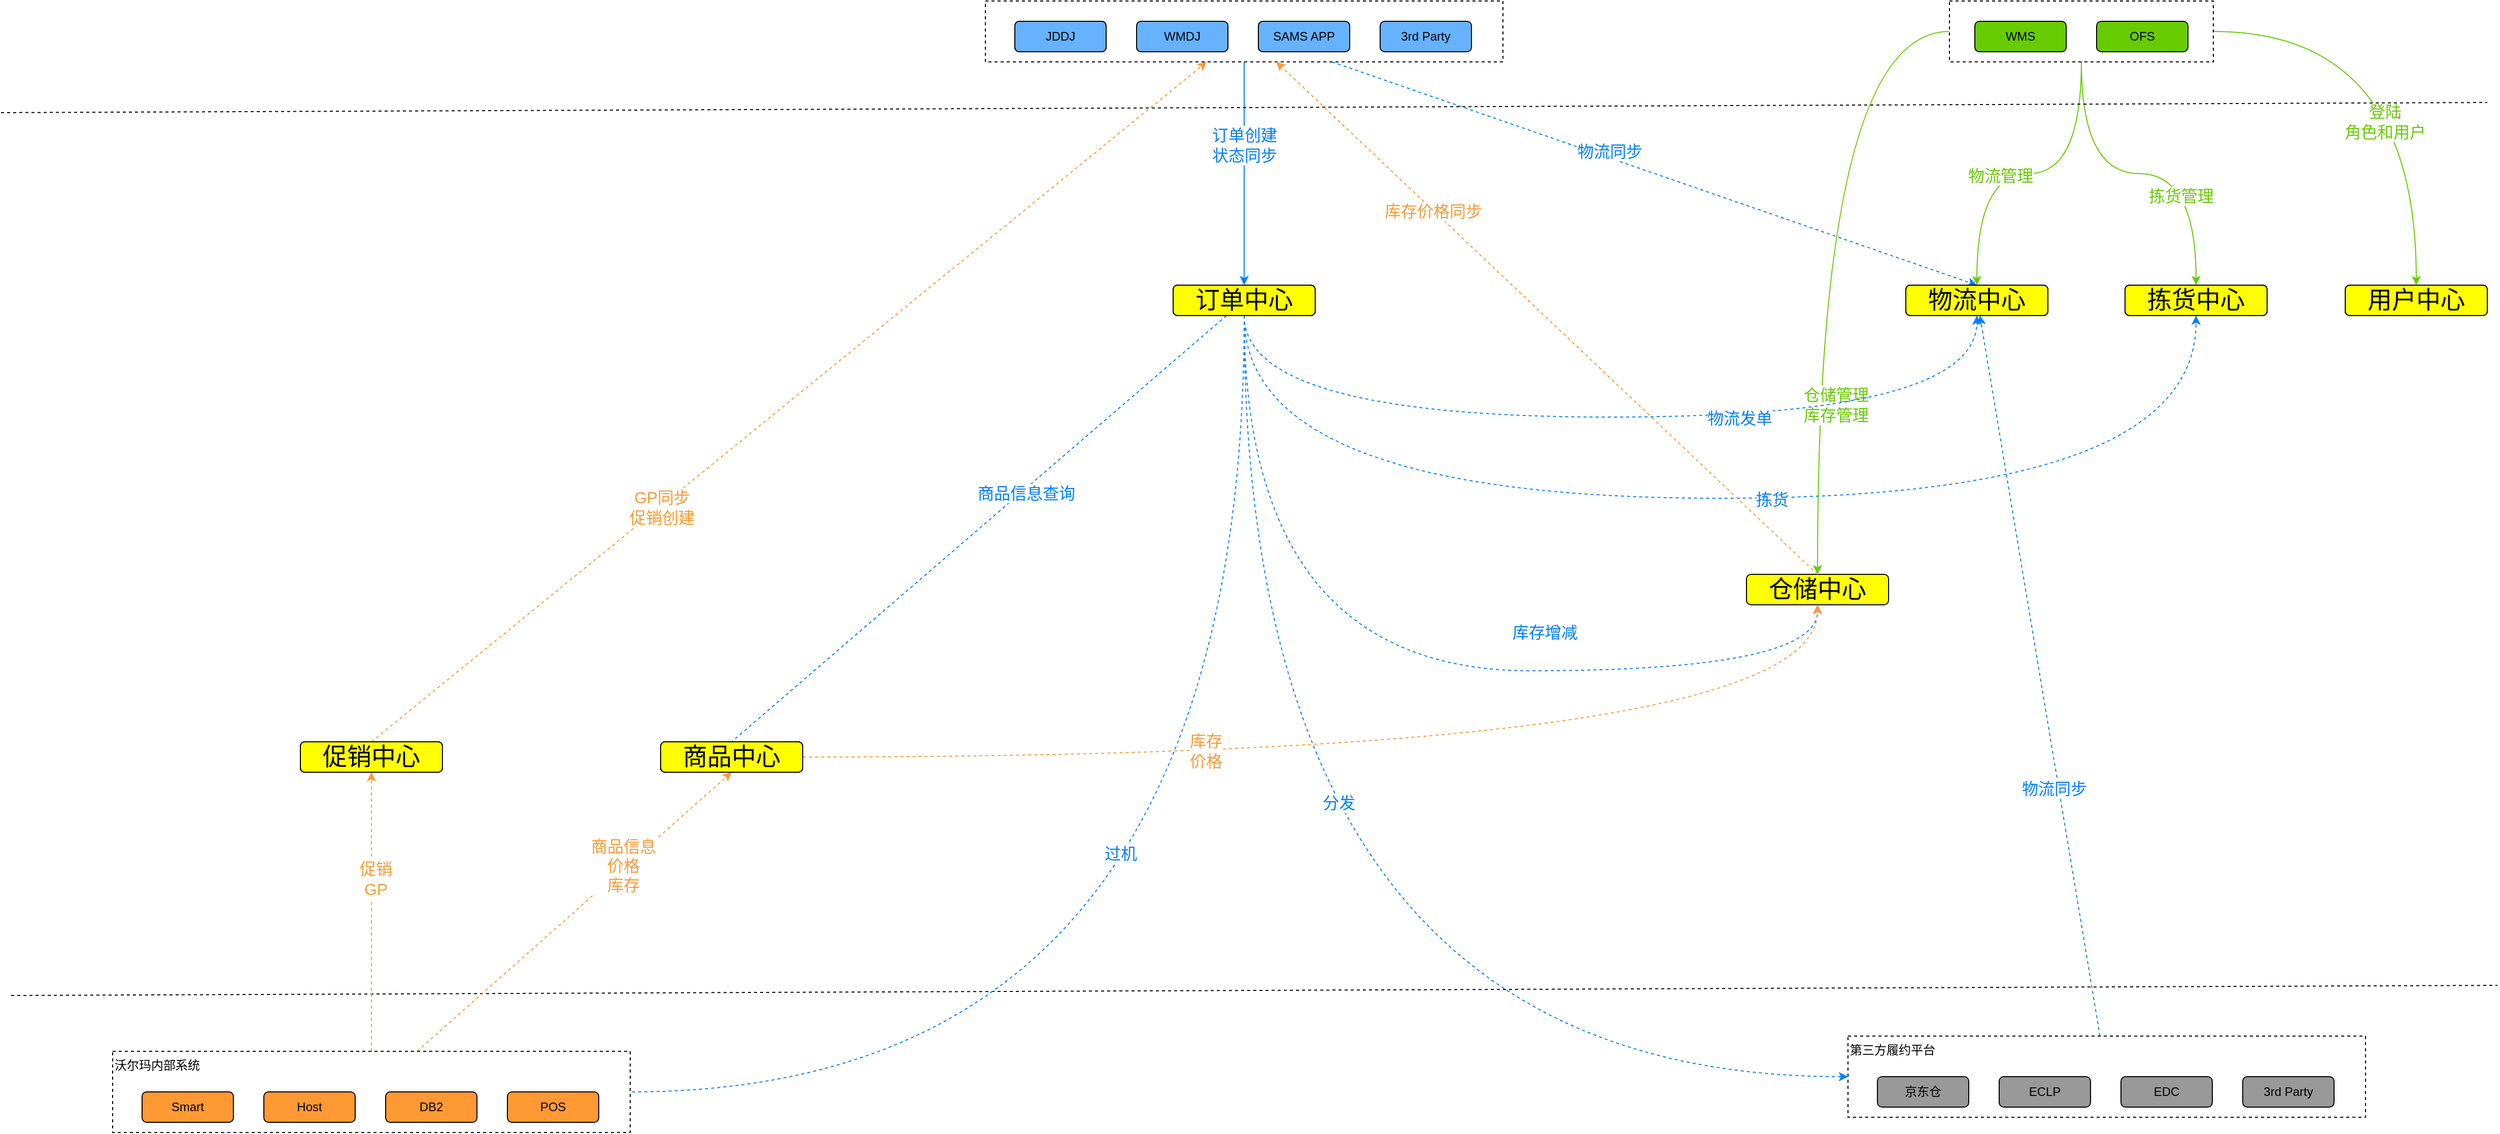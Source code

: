 <mxfile version="13.6.10" type="github" pages="2">
  <diagram id="prtHgNgQTEPvFCAcTncT" name="总体流程">
    <mxGraphModel dx="2858" dy="1019" grid="1" gridSize="10" guides="1" tooltips="1" connect="1" arrows="1" fold="1" page="1" pageScale="1" pageWidth="827" pageHeight="1169" math="0" shadow="0">
      <root>
        <mxCell id="0" />
        <mxCell id="1" parent="0" />
        <mxCell id="4veuvyN811ly8I1fCvGA-29" style="edgeStyle=orthogonalEdgeStyle;curved=1;rounded=0;orthogonalLoop=1;jettySize=auto;html=1;entryX=0.5;entryY=0;entryDx=0;entryDy=0;fontSize=16;fontColor=#007FFF;strokeColor=#007FFF;" parent="1" source="4veuvyN811ly8I1fCvGA-5" target="4veuvyN811ly8I1fCvGA-26" edge="1">
          <mxGeometry relative="1" as="geometry" />
        </mxCell>
        <mxCell id="4veuvyN811ly8I1fCvGA-30" value="订单创建&lt;br&gt;状态同步" style="edgeLabel;html=1;align=center;verticalAlign=middle;resizable=0;points=[];fontSize=16;fontColor=#007FFF;" parent="4veuvyN811ly8I1fCvGA-29" vertex="1" connectable="0">
          <mxGeometry x="-0.253" relative="1" as="geometry">
            <mxPoint as="offset" />
          </mxGeometry>
        </mxCell>
        <mxCell id="4veuvyN811ly8I1fCvGA-49" style="edgeStyle=none;rounded=0;orthogonalLoop=1;jettySize=auto;html=1;entryX=0.5;entryY=0;entryDx=0;entryDy=0;dashed=1;strokeColor=#007FFF;fontSize=16;fontColor=#007FFF;" parent="1" source="4veuvyN811ly8I1fCvGA-5" target="4veuvyN811ly8I1fCvGA-18" edge="1">
          <mxGeometry relative="1" as="geometry" />
        </mxCell>
        <mxCell id="4veuvyN811ly8I1fCvGA-50" value="物流同步" style="edgeLabel;html=1;align=center;verticalAlign=middle;resizable=0;points=[];fontSize=16;fontColor=#007FFF;" parent="4veuvyN811ly8I1fCvGA-49" vertex="1" connectable="0">
          <mxGeometry x="-0.146" y="6" relative="1" as="geometry">
            <mxPoint as="offset" />
          </mxGeometry>
        </mxCell>
        <mxCell id="4veuvyN811ly8I1fCvGA-5" value="" style="rounded=0;whiteSpace=wrap;html=1;dashed=1;" parent="1" vertex="1">
          <mxGeometry x="160" y="20" width="510" height="60" as="geometry" />
        </mxCell>
        <mxCell id="4veuvyN811ly8I1fCvGA-1" value="JDDJ" style="rounded=1;whiteSpace=wrap;html=1;" parent="1" vertex="1">
          <mxGeometry x="189" y="40" width="90" height="30" as="geometry" />
        </mxCell>
        <mxCell id="4veuvyN811ly8I1fCvGA-2" value="WMDJ" style="rounded=1;whiteSpace=wrap;html=1;" parent="1" vertex="1">
          <mxGeometry x="309" y="40" width="90" height="30" as="geometry" />
        </mxCell>
        <mxCell id="4veuvyN811ly8I1fCvGA-3" value="SAMS APP" style="rounded=1;whiteSpace=wrap;html=1;" parent="1" vertex="1">
          <mxGeometry x="429" y="40" width="90" height="30" as="geometry" />
        </mxCell>
        <mxCell id="4veuvyN811ly8I1fCvGA-4" value="3rd Party" style="rounded=1;whiteSpace=wrap;html=1;fillColor=#66B2FF;" parent="1" vertex="1">
          <mxGeometry x="549" y="40" width="90" height="30" as="geometry" />
        </mxCell>
        <mxCell id="4veuvyN811ly8I1fCvGA-15" style="edgeStyle=orthogonalEdgeStyle;rounded=0;orthogonalLoop=1;jettySize=auto;html=1;entryX=0.5;entryY=0;entryDx=0;entryDy=0;fontSize=16;curved=1;strokeColor=#66CC00;" parent="1" source="4veuvyN811ly8I1fCvGA-6" target="4veuvyN811ly8I1fCvGA-13" edge="1">
          <mxGeometry relative="1" as="geometry" />
        </mxCell>
        <mxCell id="4veuvyN811ly8I1fCvGA-16" value="登陆&lt;br&gt;角色和用户" style="edgeLabel;html=1;align=center;verticalAlign=middle;resizable=0;points=[];fontSize=16;fontColor=#66CC00;" parent="4veuvyN811ly8I1fCvGA-15" vertex="1" connectable="0">
          <mxGeometry x="0.284" y="-31" relative="1" as="geometry">
            <mxPoint as="offset" />
          </mxGeometry>
        </mxCell>
        <mxCell id="4veuvyN811ly8I1fCvGA-20" style="edgeStyle=orthogonalEdgeStyle;curved=1;rounded=0;orthogonalLoop=1;jettySize=auto;html=1;entryX=0.5;entryY=0;entryDx=0;entryDy=0;strokeColor=#66CC00;fontSize=16;fontColor=#66CC00;" parent="1" source="4veuvyN811ly8I1fCvGA-6" target="4veuvyN811ly8I1fCvGA-17" edge="1">
          <mxGeometry relative="1" as="geometry" />
        </mxCell>
        <mxCell id="4veuvyN811ly8I1fCvGA-23" value="拣货管理" style="edgeLabel;html=1;align=center;verticalAlign=middle;resizable=0;points=[];fontSize=16;fontColor=#66CC00;" parent="4veuvyN811ly8I1fCvGA-20" vertex="1" connectable="0">
          <mxGeometry x="0.469" y="-15" relative="1" as="geometry">
            <mxPoint as="offset" />
          </mxGeometry>
        </mxCell>
        <mxCell id="4veuvyN811ly8I1fCvGA-21" style="edgeStyle=orthogonalEdgeStyle;curved=1;rounded=0;orthogonalLoop=1;jettySize=auto;html=1;entryX=0.5;entryY=0;entryDx=0;entryDy=0;strokeColor=#66CC00;fontSize=16;fontColor=#66CC00;" parent="1" source="4veuvyN811ly8I1fCvGA-6" target="4veuvyN811ly8I1fCvGA-18" edge="1">
          <mxGeometry relative="1" as="geometry" />
        </mxCell>
        <mxCell id="4veuvyN811ly8I1fCvGA-24" value="物流管理" style="edgeLabel;html=1;align=center;verticalAlign=middle;resizable=0;points=[];fontSize=16;fontColor=#66CC00;" parent="4veuvyN811ly8I1fCvGA-21" vertex="1" connectable="0">
          <mxGeometry x="0.181" y="2" relative="1" as="geometry">
            <mxPoint as="offset" />
          </mxGeometry>
        </mxCell>
        <mxCell id="4veuvyN811ly8I1fCvGA-22" style="edgeStyle=orthogonalEdgeStyle;curved=1;rounded=0;orthogonalLoop=1;jettySize=auto;html=1;strokeColor=#66CC00;fontSize=16;fontColor=#66CC00;" parent="1" source="4veuvyN811ly8I1fCvGA-6" target="4veuvyN811ly8I1fCvGA-19" edge="1">
          <mxGeometry relative="1" as="geometry">
            <mxPoint x="840" y="570" as="targetPoint" />
          </mxGeometry>
        </mxCell>
        <mxCell id="4veuvyN811ly8I1fCvGA-25" value="仓储管理&lt;br&gt;库存管理" style="edgeLabel;html=1;align=center;verticalAlign=middle;resizable=0;points=[];fontSize=16;fontColor=#66CC00;" parent="4veuvyN811ly8I1fCvGA-22" vertex="1" connectable="0">
          <mxGeometry x="0.496" y="18" relative="1" as="geometry">
            <mxPoint as="offset" />
          </mxGeometry>
        </mxCell>
        <mxCell id="4veuvyN811ly8I1fCvGA-6" value="" style="rounded=0;whiteSpace=wrap;html=1;dashed=1;" parent="1" vertex="1">
          <mxGeometry x="1110" y="20" width="260" height="60" as="geometry" />
        </mxCell>
        <mxCell id="4veuvyN811ly8I1fCvGA-8" value="WMS" style="rounded=1;whiteSpace=wrap;html=1;fillColor=#66CC00;" parent="1" vertex="1">
          <mxGeometry x="1135" y="40" width="90" height="30" as="geometry" />
        </mxCell>
        <mxCell id="4veuvyN811ly8I1fCvGA-9" value="OFS" style="rounded=1;whiteSpace=wrap;html=1;fillColor=#66CC00;" parent="1" vertex="1">
          <mxGeometry x="1255" y="40" width="90" height="30" as="geometry" />
        </mxCell>
        <mxCell id="4veuvyN811ly8I1fCvGA-11" value="" style="endArrow=none;dashed=1;html=1;" parent="1" edge="1">
          <mxGeometry width="50" height="50" relative="1" as="geometry">
            <mxPoint x="-810" y="130" as="sourcePoint" />
            <mxPoint x="1640" y="120" as="targetPoint" />
          </mxGeometry>
        </mxCell>
        <mxCell id="4veuvyN811ly8I1fCvGA-13" value="用户中心" style="rounded=1;whiteSpace=wrap;html=1;fontSize=24;" parent="1" vertex="1">
          <mxGeometry x="1500" y="300" width="140" height="30" as="geometry" />
        </mxCell>
        <mxCell id="4veuvyN811ly8I1fCvGA-17" value="拣货中心" style="rounded=1;whiteSpace=wrap;html=1;fontSize=16;" parent="1" vertex="1">
          <mxGeometry x="1283" y="300" width="140" height="30" as="geometry" />
        </mxCell>
        <mxCell id="4veuvyN811ly8I1fCvGA-18" value="物流中心" style="rounded=1;whiteSpace=wrap;html=1;fontSize=16;" parent="1" vertex="1">
          <mxGeometry x="1067" y="300" width="140" height="30" as="geometry" />
        </mxCell>
        <mxCell id="4veuvyN811ly8I1fCvGA-19" value="仓储中心" style="rounded=1;whiteSpace=wrap;html=1;fontSize=24;fillColor=#FFFF00;" parent="1" vertex="1">
          <mxGeometry x="910" y="585" width="140" height="30" as="geometry" />
        </mxCell>
        <mxCell id="4veuvyN811ly8I1fCvGA-32" style="edgeStyle=orthogonalEdgeStyle;curved=1;rounded=0;orthogonalLoop=1;jettySize=auto;html=1;entryX=0.5;entryY=1;entryDx=0;entryDy=0;fontSize=16;fontColor=#66CC00;strokeColor=#007FFF;dashed=1;" parent="1" source="4veuvyN811ly8I1fCvGA-26" target="4veuvyN811ly8I1fCvGA-18" edge="1">
          <mxGeometry relative="1" as="geometry">
            <Array as="points">
              <mxPoint x="415" y="430" />
              <mxPoint x="1137" y="430" />
            </Array>
          </mxGeometry>
        </mxCell>
        <mxCell id="4veuvyN811ly8I1fCvGA-35" value="物流发单" style="edgeLabel;html=1;align=center;verticalAlign=middle;resizable=0;points=[];fontSize=16;fontColor=#007FFF;" parent="4veuvyN811ly8I1fCvGA-32" vertex="1" connectable="0">
          <mxGeometry x="0.276" y="-1" relative="1" as="geometry">
            <mxPoint as="offset" />
          </mxGeometry>
        </mxCell>
        <mxCell id="4veuvyN811ly8I1fCvGA-33" style="edgeStyle=orthogonalEdgeStyle;curved=1;rounded=0;orthogonalLoop=1;jettySize=auto;html=1;entryX=0.5;entryY=1;entryDx=0;entryDy=0;fontSize=16;fontColor=#66CC00;strokeColor=#007FFF;dashed=1;" parent="1" source="4veuvyN811ly8I1fCvGA-26" target="4veuvyN811ly8I1fCvGA-17" edge="1">
          <mxGeometry relative="1" as="geometry">
            <Array as="points">
              <mxPoint x="415" y="510" />
              <mxPoint x="1353" y="510" />
            </Array>
          </mxGeometry>
        </mxCell>
        <mxCell id="4veuvyN811ly8I1fCvGA-36" value="拣货" style="edgeLabel;html=1;align=center;verticalAlign=middle;resizable=0;points=[];fontSize=16;fontColor=#007FFF;" parent="4veuvyN811ly8I1fCvGA-33" vertex="1" connectable="0">
          <mxGeometry x="0.078" y="-1" relative="1" as="geometry">
            <mxPoint as="offset" />
          </mxGeometry>
        </mxCell>
        <mxCell id="4veuvyN811ly8I1fCvGA-45" style="edgeStyle=orthogonalEdgeStyle;curved=1;rounded=0;orthogonalLoop=1;jettySize=auto;html=1;entryX=0;entryY=0.5;entryDx=0;entryDy=0;dashed=1;strokeColor=#007FFF;fontSize=16;fontColor=#007FFF;" parent="1" source="4veuvyN811ly8I1fCvGA-26" target="4veuvyN811ly8I1fCvGA-39" edge="1">
          <mxGeometry relative="1" as="geometry">
            <Array as="points">
              <mxPoint x="415" y="1080" />
            </Array>
          </mxGeometry>
        </mxCell>
        <mxCell id="4veuvyN811ly8I1fCvGA-46" value="分发" style="edgeLabel;html=1;align=center;verticalAlign=middle;resizable=0;points=[];fontSize=16;fontColor=#007FFF;" parent="4veuvyN811ly8I1fCvGA-45" vertex="1" connectable="0">
          <mxGeometry x="-0.286" y="93" relative="1" as="geometry">
            <mxPoint as="offset" />
          </mxGeometry>
        </mxCell>
        <mxCell id="4veuvyN811ly8I1fCvGA-52" style="edgeStyle=orthogonalEdgeStyle;curved=1;rounded=0;orthogonalLoop=1;jettySize=auto;html=1;dashed=1;strokeColor=#007FFF;fontSize=16;fontColor=#007FFF;" parent="1" source="4veuvyN811ly8I1fCvGA-26" target="4veuvyN811ly8I1fCvGA-19" edge="1">
          <mxGeometry relative="1" as="geometry">
            <Array as="points">
              <mxPoint x="415" y="680" />
              <mxPoint x="980" y="680" />
            </Array>
          </mxGeometry>
        </mxCell>
        <mxCell id="4veuvyN811ly8I1fCvGA-53" value="库存增减" style="edgeLabel;html=1;align=center;verticalAlign=middle;resizable=0;points=[];fontSize=16;fontColor=#007FFF;" parent="4veuvyN811ly8I1fCvGA-52" vertex="1" connectable="0">
          <mxGeometry x="0.318" y="38" relative="1" as="geometry">
            <mxPoint as="offset" />
          </mxGeometry>
        </mxCell>
        <UserObject label="订单中心" link="data:page/id,FeuAwil6vQEWtCmiV8kQ" id="4veuvyN811ly8I1fCvGA-26">
          <mxCell style="rounded=1;whiteSpace=wrap;html=1;fontSize=16;" parent="1" vertex="1">
            <mxGeometry x="345" y="300" width="140" height="30" as="geometry" />
          </mxCell>
        </UserObject>
        <mxCell id="4veuvyN811ly8I1fCvGA-38" value="" style="endArrow=none;dashed=1;html=1;" parent="1" edge="1">
          <mxGeometry width="50" height="50" relative="1" as="geometry">
            <mxPoint x="-800" y="1000" as="sourcePoint" />
            <mxPoint x="1650" y="990" as="targetPoint" />
          </mxGeometry>
        </mxCell>
        <mxCell id="4veuvyN811ly8I1fCvGA-47" style="rounded=0;orthogonalLoop=1;jettySize=auto;html=1;dashed=1;strokeColor=#007FFF;fontSize=16;fontColor=#007FFF;" parent="1" source="4veuvyN811ly8I1fCvGA-39" edge="1">
          <mxGeometry relative="1" as="geometry">
            <mxPoint x="1140" y="330" as="targetPoint" />
          </mxGeometry>
        </mxCell>
        <mxCell id="4veuvyN811ly8I1fCvGA-48" value="物流同步" style="edgeLabel;html=1;align=center;verticalAlign=middle;resizable=0;points=[];fontSize=16;fontColor=#007FFF;" parent="4veuvyN811ly8I1fCvGA-47" vertex="1" connectable="0">
          <mxGeometry x="-0.309" y="4" relative="1" as="geometry">
            <mxPoint x="-1" as="offset" />
          </mxGeometry>
        </mxCell>
        <mxCell id="4veuvyN811ly8I1fCvGA-39" value="第三方履约平台" style="rounded=0;whiteSpace=wrap;html=1;dashed=1;verticalAlign=top;align=left;" parent="1" vertex="1">
          <mxGeometry x="1010" y="1040" width="510" height="80" as="geometry" />
        </mxCell>
        <mxCell id="4veuvyN811ly8I1fCvGA-40" value="京东仓" style="rounded=1;whiteSpace=wrap;html=1;fillColor=#999999;" parent="1" vertex="1">
          <mxGeometry x="1039" y="1080" width="90" height="30" as="geometry" />
        </mxCell>
        <mxCell id="4veuvyN811ly8I1fCvGA-41" value="ECLP" style="rounded=1;whiteSpace=wrap;html=1;fillColor=#999999;" parent="1" vertex="1">
          <mxGeometry x="1159" y="1080" width="90" height="30" as="geometry" />
        </mxCell>
        <mxCell id="4veuvyN811ly8I1fCvGA-42" value="EDC" style="rounded=1;whiteSpace=wrap;html=1;fillColor=#999999;" parent="1" vertex="1">
          <mxGeometry x="1279" y="1080" width="90" height="30" as="geometry" />
        </mxCell>
        <mxCell id="4veuvyN811ly8I1fCvGA-43" value="3rd Party" style="rounded=1;whiteSpace=wrap;html=1;fillColor=#999999;" parent="1" vertex="1">
          <mxGeometry x="1399" y="1080" width="90" height="30" as="geometry" />
        </mxCell>
        <mxCell id="v_C8Kc2xc7OeOKdQOMcu-2" value="物流中心" style="rounded=1;whiteSpace=wrap;html=1;fontSize=16;" parent="1" vertex="1">
          <mxGeometry x="1067" y="300" width="140" height="30" as="geometry" />
        </mxCell>
        <mxCell id="v_C8Kc2xc7OeOKdQOMcu-28" style="rounded=0;orthogonalLoop=1;jettySize=auto;html=1;dashed=1;strokeColor=#FF9933;fontSize=16;fontColor=#FF9933;exitX=0.5;exitY=0;exitDx=0;exitDy=0;" parent="1" source="4veuvyN811ly8I1fCvGA-19" target="4veuvyN811ly8I1fCvGA-5" edge="1">
          <mxGeometry relative="1" as="geometry" />
        </mxCell>
        <mxCell id="v_C8Kc2xc7OeOKdQOMcu-29" value="库存价格同步" style="edgeLabel;html=1;align=center;verticalAlign=middle;resizable=0;points=[];fontSize=16;fontColor=#FF9933;" parent="v_C8Kc2xc7OeOKdQOMcu-28" vertex="1" connectable="0">
          <mxGeometry x="0.422" y="1" relative="1" as="geometry">
            <mxPoint as="offset" />
          </mxGeometry>
        </mxCell>
        <mxCell id="v_C8Kc2xc7OeOKdQOMcu-4" value="物流中心" style="rounded=1;whiteSpace=wrap;html=1;fontSize=24;" parent="1" vertex="1">
          <mxGeometry x="1067" y="300" width="140" height="30" as="geometry" />
        </mxCell>
        <mxCell id="v_C8Kc2xc7OeOKdQOMcu-30" style="edgeStyle=none;rounded=0;orthogonalLoop=1;jettySize=auto;html=1;entryX=0.5;entryY=0;entryDx=0;entryDy=0;dashed=1;fontSize=16;fontColor=#FF9933;strokeColor=#007FFF;endArrow=none;endFill=0;" parent="1" source="v_C8Kc2xc7OeOKdQOMcu-5" target="v_C8Kc2xc7OeOKdQOMcu-7" edge="1">
          <mxGeometry relative="1" as="geometry" />
        </mxCell>
        <mxCell id="v_C8Kc2xc7OeOKdQOMcu-31" value="商品信息查询" style="edgeLabel;html=1;align=center;verticalAlign=middle;resizable=0;points=[];fontSize=16;fontColor=#007FFF;" parent="v_C8Kc2xc7OeOKdQOMcu-30" vertex="1" connectable="0">
          <mxGeometry x="-0.178" y="4" relative="1" as="geometry">
            <mxPoint y="-1" as="offset" />
          </mxGeometry>
        </mxCell>
        <UserObject label="订单中心" link="data:page/id,FeuAwil6vQEWtCmiV8kQ" id="v_C8Kc2xc7OeOKdQOMcu-5">
          <mxCell style="rounded=1;whiteSpace=wrap;html=1;fontSize=24;" parent="1" vertex="1">
            <mxGeometry x="345" y="300" width="140" height="30" as="geometry" />
          </mxCell>
        </UserObject>
        <mxCell id="v_C8Kc2xc7OeOKdQOMcu-6" value="拣货中心" style="rounded=1;whiteSpace=wrap;html=1;fontSize=24;" parent="1" vertex="1">
          <mxGeometry x="1283" y="300" width="140" height="30" as="geometry" />
        </mxCell>
        <mxCell id="v_C8Kc2xc7OeOKdQOMcu-20" style="edgeStyle=none;rounded=0;orthogonalLoop=1;jettySize=auto;html=1;dashed=1;strokeColor=#FF9933;fontSize=16;fontColor=#FF9933;exitX=0.5;exitY=0;exitDx=0;exitDy=0;" parent="1" source="v_C8Kc2xc7OeOKdQOMcu-8" target="4veuvyN811ly8I1fCvGA-5" edge="1">
          <mxGeometry relative="1" as="geometry" />
        </mxCell>
        <mxCell id="v_C8Kc2xc7OeOKdQOMcu-21" value="GP同步&lt;br&gt;促销创建" style="edgeLabel;html=1;align=center;verticalAlign=middle;resizable=0;points=[];fontSize=16;fontColor=#FF9933;" parent="v_C8Kc2xc7OeOKdQOMcu-20" vertex="1" connectable="0">
          <mxGeometry x="-0.307" y="-1" relative="1" as="geometry">
            <mxPoint as="offset" />
          </mxGeometry>
        </mxCell>
        <mxCell id="v_C8Kc2xc7OeOKdQOMcu-26" style="edgeStyle=orthogonalEdgeStyle;rounded=0;orthogonalLoop=1;jettySize=auto;html=1;entryX=0.5;entryY=1;entryDx=0;entryDy=0;dashed=1;strokeColor=#FF9933;fontSize=16;fontColor=#FF9933;elbow=vertical;curved=1;" parent="1" source="v_C8Kc2xc7OeOKdQOMcu-7" target="4veuvyN811ly8I1fCvGA-19" edge="1">
          <mxGeometry relative="1" as="geometry" />
        </mxCell>
        <mxCell id="v_C8Kc2xc7OeOKdQOMcu-27" value="库存&lt;br&gt;价格" style="edgeLabel;html=1;align=center;verticalAlign=middle;resizable=0;points=[];fontSize=16;fontColor=#FF9933;" parent="v_C8Kc2xc7OeOKdQOMcu-26" vertex="1" connectable="0">
          <mxGeometry x="-0.31" y="6" relative="1" as="geometry">
            <mxPoint as="offset" />
          </mxGeometry>
        </mxCell>
        <UserObject label="商品中心" id="v_C8Kc2xc7OeOKdQOMcu-7">
          <mxCell style="rounded=1;whiteSpace=wrap;html=1;fontSize=24;" parent="1" vertex="1">
            <mxGeometry x="-160" y="750" width="140" height="30" as="geometry" />
          </mxCell>
        </UserObject>
        <UserObject label="促销中心" id="v_C8Kc2xc7OeOKdQOMcu-8">
          <mxCell style="rounded=1;whiteSpace=wrap;html=1;fontSize=24;" parent="1" vertex="1">
            <mxGeometry x="-515" y="750" width="140" height="30" as="geometry" />
          </mxCell>
        </UserObject>
        <mxCell id="v_C8Kc2xc7OeOKdQOMcu-15" style="rounded=0;orthogonalLoop=1;jettySize=auto;html=1;entryX=0.5;entryY=1;entryDx=0;entryDy=0;dashed=1;fontSize=24;fontColor=#FF9933;strokeColor=#FF9933;" parent="1" source="v_C8Kc2xc7OeOKdQOMcu-10" target="v_C8Kc2xc7OeOKdQOMcu-7" edge="1">
          <mxGeometry relative="1" as="geometry" />
        </mxCell>
        <mxCell id="v_C8Kc2xc7OeOKdQOMcu-16" value="商品信息&lt;br style=&quot;font-size: 16px;&quot;&gt;价格&lt;br style=&quot;font-size: 16px;&quot;&gt;库存" style="edgeLabel;html=1;align=center;verticalAlign=middle;resizable=0;points=[];fontSize=16;fontColor=#FF9933;" parent="v_C8Kc2xc7OeOKdQOMcu-15" vertex="1" connectable="0">
          <mxGeometry x="0.325" y="2" relative="1" as="geometry">
            <mxPoint x="-1" as="offset" />
          </mxGeometry>
        </mxCell>
        <mxCell id="v_C8Kc2xc7OeOKdQOMcu-17" style="edgeStyle=none;rounded=0;orthogonalLoop=1;jettySize=auto;html=1;entryX=0.5;entryY=1;entryDx=0;entryDy=0;dashed=1;strokeColor=#FF9933;fontSize=16;fontColor=#FF9933;" parent="1" source="v_C8Kc2xc7OeOKdQOMcu-10" target="v_C8Kc2xc7OeOKdQOMcu-8" edge="1">
          <mxGeometry relative="1" as="geometry" />
        </mxCell>
        <mxCell id="v_C8Kc2xc7OeOKdQOMcu-18" value="促销&lt;br&gt;GP" style="edgeLabel;html=1;align=center;verticalAlign=middle;resizable=0;points=[];fontSize=16;fontColor=#FF9933;" parent="v_C8Kc2xc7OeOKdQOMcu-17" vertex="1" connectable="0">
          <mxGeometry x="0.235" y="-4" relative="1" as="geometry">
            <mxPoint as="offset" />
          </mxGeometry>
        </mxCell>
        <mxCell id="v_C8Kc2xc7OeOKdQOMcu-10" value="沃尔玛内部系统" style="rounded=0;whiteSpace=wrap;html=1;dashed=1;verticalAlign=top;align=left;" parent="1" vertex="1">
          <mxGeometry x="-700" y="1055" width="510" height="80" as="geometry" />
        </mxCell>
        <mxCell id="v_C8Kc2xc7OeOKdQOMcu-11" value="Smart" style="rounded=1;whiteSpace=wrap;html=1;fillColor=#FF9933;" parent="1" vertex="1">
          <mxGeometry x="-671" y="1095" width="90" height="30" as="geometry" />
        </mxCell>
        <mxCell id="v_C8Kc2xc7OeOKdQOMcu-12" value="Host" style="rounded=1;whiteSpace=wrap;html=1;fillColor=#FF9933;" parent="1" vertex="1">
          <mxGeometry x="-551" y="1095" width="90" height="30" as="geometry" />
        </mxCell>
        <mxCell id="v_C8Kc2xc7OeOKdQOMcu-13" value="DB2" style="rounded=1;whiteSpace=wrap;html=1;fillColor=#FF9933;" parent="1" vertex="1">
          <mxGeometry x="-431" y="1095" width="90" height="30" as="geometry" />
        </mxCell>
        <mxCell id="v_C8Kc2xc7OeOKdQOMcu-14" value="POS" style="rounded=1;whiteSpace=wrap;html=1;fillColor=#FF9933;" parent="1" vertex="1">
          <mxGeometry x="-311" y="1095" width="90" height="30" as="geometry" />
        </mxCell>
        <mxCell id="v_C8Kc2xc7OeOKdQOMcu-32" value="JDDJ" style="rounded=1;whiteSpace=wrap;html=1;fillColor=#66B2FF;" parent="1" vertex="1">
          <mxGeometry x="189" y="40" width="90" height="30" as="geometry" />
        </mxCell>
        <mxCell id="v_C8Kc2xc7OeOKdQOMcu-33" value="WMDJ" style="rounded=1;whiteSpace=wrap;html=1;fillColor=#66B2FF;" parent="1" vertex="1">
          <mxGeometry x="309" y="40" width="90" height="30" as="geometry" />
        </mxCell>
        <mxCell id="v_C8Kc2xc7OeOKdQOMcu-34" value="SAMS APP" style="rounded=1;whiteSpace=wrap;html=1;fillColor=#66B2FF;" parent="1" vertex="1">
          <mxGeometry x="429" y="40" width="90" height="30" as="geometry" />
        </mxCell>
        <UserObject label="商品中心" id="v_C8Kc2xc7OeOKdQOMcu-35">
          <mxCell style="rounded=1;whiteSpace=wrap;html=1;fontSize=24;" parent="1" vertex="1">
            <mxGeometry x="-160" y="750" width="140" height="30" as="geometry" />
          </mxCell>
        </UserObject>
        <UserObject label="促销中心" id="v_C8Kc2xc7OeOKdQOMcu-36">
          <mxCell style="rounded=1;whiteSpace=wrap;html=1;fontSize=24;" parent="1" vertex="1">
            <mxGeometry x="-515" y="750" width="140" height="30" as="geometry" />
          </mxCell>
        </UserObject>
        <UserObject label="订单中心" link="data:page/id,FeuAwil6vQEWtCmiV8kQ" id="v_C8Kc2xc7OeOKdQOMcu-37">
          <mxCell style="rounded=1;whiteSpace=wrap;html=1;fontSize=24;" parent="1" vertex="1">
            <mxGeometry x="345" y="300" width="140" height="30" as="geometry" />
          </mxCell>
        </UserObject>
        <mxCell id="v_C8Kc2xc7OeOKdQOMcu-39" value="物流中心" style="rounded=1;whiteSpace=wrap;html=1;fontSize=24;fillColor=#FFFF00;" parent="1" vertex="1">
          <mxGeometry x="1067" y="300" width="140" height="30" as="geometry" />
        </mxCell>
        <mxCell id="v_C8Kc2xc7OeOKdQOMcu-40" value="用户中心" style="rounded=1;whiteSpace=wrap;html=1;fontSize=24;" parent="1" vertex="1">
          <mxGeometry x="1500" y="300" width="140" height="30" as="geometry" />
        </mxCell>
        <mxCell id="v_C8Kc2xc7OeOKdQOMcu-41" value="拣货中心" style="rounded=1;whiteSpace=wrap;html=1;fontSize=24;" parent="1" vertex="1">
          <mxGeometry x="1283" y="300" width="140" height="30" as="geometry" />
        </mxCell>
        <mxCell id="v_C8Kc2xc7OeOKdQOMcu-42" value="用户中心" style="rounded=1;whiteSpace=wrap;html=1;fontSize=24;fillColor=#FFFF00;" parent="1" vertex="1">
          <mxGeometry x="1500" y="300" width="140" height="30" as="geometry" />
        </mxCell>
        <mxCell id="v_C8Kc2xc7OeOKdQOMcu-43" value="拣货中心" style="rounded=1;whiteSpace=wrap;html=1;fontSize=24;fillColor=#FFFF00;" parent="1" vertex="1">
          <mxGeometry x="1283" y="300" width="140" height="30" as="geometry" />
        </mxCell>
        <UserObject label="促销中心" id="v_C8Kc2xc7OeOKdQOMcu-45">
          <mxCell style="rounded=1;whiteSpace=wrap;html=1;fontSize=24;" parent="1" vertex="1">
            <mxGeometry x="-515" y="750" width="140" height="30" as="geometry" />
          </mxCell>
        </UserObject>
        <UserObject label="商品中心" id="v_C8Kc2xc7OeOKdQOMcu-46">
          <mxCell style="rounded=1;whiteSpace=wrap;html=1;fontSize=24;" parent="1" vertex="1">
            <mxGeometry x="-160" y="750" width="140" height="30" as="geometry" />
          </mxCell>
        </UserObject>
        <UserObject label="促销中心" id="v_C8Kc2xc7OeOKdQOMcu-47">
          <mxCell style="rounded=1;whiteSpace=wrap;html=1;fontSize=24;" parent="1" vertex="1">
            <mxGeometry x="-515" y="750" width="140" height="30" as="geometry" />
          </mxCell>
        </UserObject>
        <UserObject label="商品中心" id="v_C8Kc2xc7OeOKdQOMcu-48">
          <mxCell style="rounded=1;whiteSpace=wrap;html=1;fontSize=24;" parent="1" vertex="1">
            <mxGeometry x="-160" y="750" width="140" height="30" as="geometry" />
          </mxCell>
        </UserObject>
        <UserObject label="促销中心" id="v_C8Kc2xc7OeOKdQOMcu-50">
          <mxCell style="rounded=1;whiteSpace=wrap;html=1;fontSize=24;fillColor=#FFFF00;" parent="1" vertex="1">
            <mxGeometry x="-515" y="750" width="140" height="30" as="geometry" />
          </mxCell>
        </UserObject>
        <UserObject label="商品中心" id="v_C8Kc2xc7OeOKdQOMcu-51">
          <mxCell style="rounded=1;whiteSpace=wrap;html=1;fontSize=24;fillColor=#FFFF00;" parent="1" vertex="1">
            <mxGeometry x="-160" y="750" width="140" height="30" as="geometry" />
          </mxCell>
        </UserObject>
        <mxCell id="a-YrElFhbkZGYB3jlzv6-1" style="edgeStyle=orthogonalEdgeStyle;rounded=0;orthogonalLoop=1;jettySize=auto;html=1;entryX=1;entryY=0.5;entryDx=0;entryDy=0;dashed=1;endArrow=none;endFill=0;strokeColor=#007FFF;fontSize=16;fontColor=#007FFF;curved=1;" parent="1" source="v_C8Kc2xc7OeOKdQOMcu-53" target="v_C8Kc2xc7OeOKdQOMcu-10" edge="1">
          <mxGeometry relative="1" as="geometry">
            <Array as="points">
              <mxPoint x="415" y="1095" />
            </Array>
          </mxGeometry>
        </mxCell>
        <mxCell id="a-YrElFhbkZGYB3jlzv6-2" value="过机" style="edgeLabel;html=1;align=center;verticalAlign=middle;resizable=0;points=[];fontSize=16;fontColor=#007FFF;" parent="a-YrElFhbkZGYB3jlzv6-1" vertex="1" connectable="0">
          <mxGeometry x="-0.226" y="-122" relative="1" as="geometry">
            <mxPoint as="offset" />
          </mxGeometry>
        </mxCell>
        <UserObject label="订单中心" link="data:page/id,FeuAwil6vQEWtCmiV8kQ" id="v_C8Kc2xc7OeOKdQOMcu-53">
          <mxCell style="rounded=1;whiteSpace=wrap;html=1;fontSize=24;fillColor=#FFFF00;" parent="1" vertex="1">
            <mxGeometry x="345" y="300" width="140" height="30" as="geometry" />
          </mxCell>
        </UserObject>
      </root>
    </mxGraphModel>
  </diagram>
  <diagram id="FeuAwil6vQEWtCmiV8kQ" name="1.0 订单流程">
    <mxGraphModel dx="2272" dy="713" grid="1" gridSize="10" guides="1" tooltips="1" connect="1" arrows="1" fold="1" page="1" pageScale="1" pageWidth="850" pageHeight="1100" math="0" shadow="0">
      <root>
        <mxCell id="uGnxBZqAEwpm-J9cj7Mj-0" />
        <mxCell id="uGnxBZqAEwpm-J9cj7Mj-1" parent="uGnxBZqAEwpm-J9cj7Mj-0" />
        <mxCell id="hw4l8XlQ-EuHjzOeu1GC-0" value="" style="rounded=0;whiteSpace=wrap;html=1;dashed=1;fontSize=16;fontColor=#007FFF;align=left;fillColor=none;" parent="uGnxBZqAEwpm-J9cj7Mj-1" vertex="1">
          <mxGeometry x="80" y="210" width="670" height="650" as="geometry" />
        </mxCell>
        <mxCell id="G1f2p_ybyInNnvEnaiqV-0" style="edgeStyle=orthogonalEdgeStyle;curved=1;rounded=0;orthogonalLoop=1;jettySize=auto;html=1;entryX=0.5;entryY=0;entryDx=0;entryDy=0;fontSize=16;fontColor=#007FFF;strokeColor=#007FFF;" parent="uGnxBZqAEwpm-J9cj7Mj-1" source="G1f2p_ybyInNnvEnaiqV-4" target="G1f2p_ybyInNnvEnaiqV-33" edge="1">
          <mxGeometry relative="1" as="geometry" />
        </mxCell>
        <mxCell id="G1f2p_ybyInNnvEnaiqV-1" value="订单创建&lt;br&gt;状态同步" style="edgeLabel;html=1;align=center;verticalAlign=middle;resizable=0;points=[];fontSize=16;fontColor=#007FFF;" parent="G1f2p_ybyInNnvEnaiqV-0" vertex="1" connectable="0">
          <mxGeometry x="-0.253" relative="1" as="geometry">
            <mxPoint as="offset" />
          </mxGeometry>
        </mxCell>
        <mxCell id="G1f2p_ybyInNnvEnaiqV-4" value="" style="rounded=0;whiteSpace=wrap;html=1;dashed=1;" parent="uGnxBZqAEwpm-J9cj7Mj-1" vertex="1">
          <mxGeometry x="160" y="20" width="510" height="60" as="geometry" />
        </mxCell>
        <mxCell id="G1f2p_ybyInNnvEnaiqV-5" value="JDDJ" style="rounded=1;whiteSpace=wrap;html=1;" parent="uGnxBZqAEwpm-J9cj7Mj-1" vertex="1">
          <mxGeometry x="189" y="40" width="90" height="30" as="geometry" />
        </mxCell>
        <mxCell id="G1f2p_ybyInNnvEnaiqV-6" value="WMDJ" style="rounded=1;whiteSpace=wrap;html=1;" parent="uGnxBZqAEwpm-J9cj7Mj-1" vertex="1">
          <mxGeometry x="309" y="40" width="90" height="30" as="geometry" />
        </mxCell>
        <mxCell id="G1f2p_ybyInNnvEnaiqV-7" value="SAMS APP" style="rounded=1;whiteSpace=wrap;html=1;" parent="uGnxBZqAEwpm-J9cj7Mj-1" vertex="1">
          <mxGeometry x="429" y="40" width="90" height="30" as="geometry" />
        </mxCell>
        <mxCell id="G1f2p_ybyInNnvEnaiqV-8" value="3rd Party" style="rounded=1;whiteSpace=wrap;html=1;fillColor=#66B2FF;" parent="uGnxBZqAEwpm-J9cj7Mj-1" vertex="1">
          <mxGeometry x="549" y="40" width="90" height="30" as="geometry" />
        </mxCell>
        <mxCell id="G1f2p_ybyInNnvEnaiqV-17" value="" style="rounded=0;whiteSpace=wrap;html=1;dashed=1;" parent="uGnxBZqAEwpm-J9cj7Mj-1" vertex="1">
          <mxGeometry x="1110" y="20" width="260" height="60" as="geometry" />
        </mxCell>
        <mxCell id="G1f2p_ybyInNnvEnaiqV-18" value="WMS" style="rounded=1;whiteSpace=wrap;html=1;fillColor=#66CC00;" parent="uGnxBZqAEwpm-J9cj7Mj-1" vertex="1">
          <mxGeometry x="1135" y="40" width="90" height="30" as="geometry" />
        </mxCell>
        <mxCell id="G1f2p_ybyInNnvEnaiqV-19" value="OFS" style="rounded=1;whiteSpace=wrap;html=1;fillColor=#66CC00;" parent="uGnxBZqAEwpm-J9cj7Mj-1" vertex="1">
          <mxGeometry x="1255" y="40" width="90" height="30" as="geometry" />
        </mxCell>
        <mxCell id="G1f2p_ybyInNnvEnaiqV-20" value="" style="endArrow=none;dashed=1;html=1;" parent="uGnxBZqAEwpm-J9cj7Mj-1" edge="1">
          <mxGeometry width="50" height="50" relative="1" as="geometry">
            <mxPoint x="-810" y="130" as="sourcePoint" />
            <mxPoint x="1640" y="120" as="targetPoint" />
          </mxGeometry>
        </mxCell>
        <mxCell id="G1f2p_ybyInNnvEnaiqV-21" value="用户中心" style="rounded=1;whiteSpace=wrap;html=1;fontSize=24;" parent="uGnxBZqAEwpm-J9cj7Mj-1" vertex="1">
          <mxGeometry x="1500" y="300" width="140" height="30" as="geometry" />
        </mxCell>
        <mxCell id="G1f2p_ybyInNnvEnaiqV-22" value="拣货中心" style="rounded=1;whiteSpace=wrap;html=1;fontSize=16;" parent="uGnxBZqAEwpm-J9cj7Mj-1" vertex="1">
          <mxGeometry x="1283" y="300" width="140" height="30" as="geometry" />
        </mxCell>
        <mxCell id="G1f2p_ybyInNnvEnaiqV-23" value="物流中心" style="rounded=1;whiteSpace=wrap;html=1;fontSize=16;" parent="uGnxBZqAEwpm-J9cj7Mj-1" vertex="1">
          <mxGeometry x="1067" y="300" width="140" height="30" as="geometry" />
        </mxCell>
        <mxCell id="G1f2p_ybyInNnvEnaiqV-24" value="仓储中心" style="rounded=1;whiteSpace=wrap;html=1;fontSize=24;fillColor=#FFFF00;" parent="uGnxBZqAEwpm-J9cj7Mj-1" vertex="1">
          <mxGeometry x="910" y="585" width="140" height="30" as="geometry" />
        </mxCell>
        <UserObject label="订单中心" id="G1f2p_ybyInNnvEnaiqV-33">
          <mxCell style="rounded=1;whiteSpace=wrap;html=1;fontSize=16;" parent="uGnxBZqAEwpm-J9cj7Mj-1" vertex="1">
            <mxGeometry x="345" y="300" width="140" height="30" as="geometry" />
          </mxCell>
        </UserObject>
        <mxCell id="G1f2p_ybyInNnvEnaiqV-34" value="" style="endArrow=none;dashed=1;html=1;" parent="uGnxBZqAEwpm-J9cj7Mj-1" edge="1">
          <mxGeometry width="50" height="50" relative="1" as="geometry">
            <mxPoint x="-800" y="1000" as="sourcePoint" />
            <mxPoint x="1650" y="990" as="targetPoint" />
          </mxGeometry>
        </mxCell>
        <mxCell id="G1f2p_ybyInNnvEnaiqV-37" value="第三方履约平台" style="rounded=0;whiteSpace=wrap;html=1;dashed=1;verticalAlign=top;align=left;" parent="uGnxBZqAEwpm-J9cj7Mj-1" vertex="1">
          <mxGeometry x="1010" y="1040" width="510" height="80" as="geometry" />
        </mxCell>
        <mxCell id="G1f2p_ybyInNnvEnaiqV-38" value="京东仓" style="rounded=1;whiteSpace=wrap;html=1;fillColor=#999999;" parent="uGnxBZqAEwpm-J9cj7Mj-1" vertex="1">
          <mxGeometry x="1039" y="1080" width="90" height="30" as="geometry" />
        </mxCell>
        <mxCell id="G1f2p_ybyInNnvEnaiqV-39" value="ECLP" style="rounded=1;whiteSpace=wrap;html=1;fillColor=#999999;" parent="uGnxBZqAEwpm-J9cj7Mj-1" vertex="1">
          <mxGeometry x="1159" y="1080" width="90" height="30" as="geometry" />
        </mxCell>
        <mxCell id="G1f2p_ybyInNnvEnaiqV-40" value="EDC" style="rounded=1;whiteSpace=wrap;html=1;fillColor=#999999;" parent="uGnxBZqAEwpm-J9cj7Mj-1" vertex="1">
          <mxGeometry x="1279" y="1080" width="90" height="30" as="geometry" />
        </mxCell>
        <mxCell id="G1f2p_ybyInNnvEnaiqV-41" value="3rd Party" style="rounded=1;whiteSpace=wrap;html=1;fillColor=#999999;" parent="uGnxBZqAEwpm-J9cj7Mj-1" vertex="1">
          <mxGeometry x="1399" y="1080" width="90" height="30" as="geometry" />
        </mxCell>
        <mxCell id="G1f2p_ybyInNnvEnaiqV-42" value="物流中心" style="rounded=1;whiteSpace=wrap;html=1;fontSize=16;" parent="uGnxBZqAEwpm-J9cj7Mj-1" vertex="1">
          <mxGeometry x="1067" y="300" width="140" height="30" as="geometry" />
        </mxCell>
        <mxCell id="G1f2p_ybyInNnvEnaiqV-45" value="物流中心" style="rounded=1;whiteSpace=wrap;html=1;fontSize=24;" parent="uGnxBZqAEwpm-J9cj7Mj-1" vertex="1">
          <mxGeometry x="1067" y="300" width="140" height="30" as="geometry" />
        </mxCell>
        <UserObject label="订单中心" id="G1f2p_ybyInNnvEnaiqV-48">
          <mxCell style="rounded=1;whiteSpace=wrap;html=1;fontSize=24;" parent="uGnxBZqAEwpm-J9cj7Mj-1" vertex="1">
            <mxGeometry x="345" y="300" width="140" height="30" as="geometry" />
          </mxCell>
        </UserObject>
        <mxCell id="G1f2p_ybyInNnvEnaiqV-49" value="拣货中心" style="rounded=1;whiteSpace=wrap;html=1;fontSize=24;" parent="uGnxBZqAEwpm-J9cj7Mj-1" vertex="1">
          <mxGeometry x="1283" y="300" width="140" height="30" as="geometry" />
        </mxCell>
        <UserObject label="商品中心" id="G1f2p_ybyInNnvEnaiqV-54">
          <mxCell style="rounded=1;whiteSpace=wrap;html=1;fontSize=24;" parent="uGnxBZqAEwpm-J9cj7Mj-1" vertex="1">
            <mxGeometry x="-160" y="750" width="140" height="30" as="geometry" />
          </mxCell>
        </UserObject>
        <mxCell id="G1f2p_ybyInNnvEnaiqV-60" value="沃尔玛内部系统" style="rounded=0;whiteSpace=wrap;html=1;dashed=1;verticalAlign=top;align=left;" parent="uGnxBZqAEwpm-J9cj7Mj-1" vertex="1">
          <mxGeometry x="-700" y="1055" width="510" height="80" as="geometry" />
        </mxCell>
        <mxCell id="G1f2p_ybyInNnvEnaiqV-61" value="Smart" style="rounded=1;whiteSpace=wrap;html=1;fillColor=#FF9933;" parent="uGnxBZqAEwpm-J9cj7Mj-1" vertex="1">
          <mxGeometry x="-671" y="1095" width="90" height="30" as="geometry" />
        </mxCell>
        <mxCell id="G1f2p_ybyInNnvEnaiqV-62" value="Host" style="rounded=1;whiteSpace=wrap;html=1;fillColor=#FF9933;" parent="uGnxBZqAEwpm-J9cj7Mj-1" vertex="1">
          <mxGeometry x="-551" y="1095" width="90" height="30" as="geometry" />
        </mxCell>
        <mxCell id="G1f2p_ybyInNnvEnaiqV-63" value="DB2" style="rounded=1;whiteSpace=wrap;html=1;fillColor=#FF9933;" parent="uGnxBZqAEwpm-J9cj7Mj-1" vertex="1">
          <mxGeometry x="-431" y="1095" width="90" height="30" as="geometry" />
        </mxCell>
        <mxCell id="G1f2p_ybyInNnvEnaiqV-64" value="POS" style="rounded=1;whiteSpace=wrap;html=1;fillColor=#FF9933;" parent="uGnxBZqAEwpm-J9cj7Mj-1" vertex="1">
          <mxGeometry x="-311" y="1095" width="90" height="30" as="geometry" />
        </mxCell>
        <mxCell id="G1f2p_ybyInNnvEnaiqV-65" value="JDDJ" style="rounded=1;whiteSpace=wrap;html=1;fillColor=#66B2FF;" parent="uGnxBZqAEwpm-J9cj7Mj-1" vertex="1">
          <mxGeometry x="189" y="40" width="90" height="30" as="geometry" />
        </mxCell>
        <mxCell id="G1f2p_ybyInNnvEnaiqV-66" value="WMDJ" style="rounded=1;whiteSpace=wrap;html=1;fillColor=#66B2FF;" parent="uGnxBZqAEwpm-J9cj7Mj-1" vertex="1">
          <mxGeometry x="309" y="40" width="90" height="30" as="geometry" />
        </mxCell>
        <mxCell id="G1f2p_ybyInNnvEnaiqV-67" value="SAMS APP" style="rounded=1;whiteSpace=wrap;html=1;fillColor=#66B2FF;" parent="uGnxBZqAEwpm-J9cj7Mj-1" vertex="1">
          <mxGeometry x="429" y="40" width="90" height="30" as="geometry" />
        </mxCell>
        <UserObject label="商品中心" id="G1f2p_ybyInNnvEnaiqV-68">
          <mxCell style="rounded=1;whiteSpace=wrap;html=1;fontSize=24;" parent="uGnxBZqAEwpm-J9cj7Mj-1" vertex="1">
            <mxGeometry x="-160" y="750" width="140" height="30" as="geometry" />
          </mxCell>
        </UserObject>
        <UserObject label="订单中心" id="G1f2p_ybyInNnvEnaiqV-70">
          <mxCell style="rounded=1;whiteSpace=wrap;html=1;fontSize=24;" parent="uGnxBZqAEwpm-J9cj7Mj-1" vertex="1">
            <mxGeometry x="345" y="300" width="140" height="30" as="geometry" />
          </mxCell>
        </UserObject>
        <mxCell id="G1f2p_ybyInNnvEnaiqV-71" value="物流中心" style="rounded=1;whiteSpace=wrap;html=1;fontSize=24;fillColor=#FFFF00;" parent="uGnxBZqAEwpm-J9cj7Mj-1" vertex="1">
          <mxGeometry x="1067" y="300" width="140" height="30" as="geometry" />
        </mxCell>
        <mxCell id="G1f2p_ybyInNnvEnaiqV-72" value="用户中心" style="rounded=1;whiteSpace=wrap;html=1;fontSize=24;" parent="uGnxBZqAEwpm-J9cj7Mj-1" vertex="1">
          <mxGeometry x="1500" y="300" width="140" height="30" as="geometry" />
        </mxCell>
        <mxCell id="G1f2p_ybyInNnvEnaiqV-73" value="拣货中心" style="rounded=1;whiteSpace=wrap;html=1;fontSize=24;" parent="uGnxBZqAEwpm-J9cj7Mj-1" vertex="1">
          <mxGeometry x="1283" y="300" width="140" height="30" as="geometry" />
        </mxCell>
        <mxCell id="G1f2p_ybyInNnvEnaiqV-74" value="用户中心" style="rounded=1;whiteSpace=wrap;html=1;fontSize=24;fillColor=#FFFF00;" parent="uGnxBZqAEwpm-J9cj7Mj-1" vertex="1">
          <mxGeometry x="1500" y="300" width="140" height="30" as="geometry" />
        </mxCell>
        <mxCell id="G1f2p_ybyInNnvEnaiqV-75" value="拣货中心" style="rounded=1;whiteSpace=wrap;html=1;fontSize=24;fillColor=#FFFF00;" parent="uGnxBZqAEwpm-J9cj7Mj-1" vertex="1">
          <mxGeometry x="1283" y="300" width="140" height="30" as="geometry" />
        </mxCell>
        <UserObject label="商品中心" id="G1f2p_ybyInNnvEnaiqV-77">
          <mxCell style="rounded=1;whiteSpace=wrap;html=1;fontSize=24;" parent="uGnxBZqAEwpm-J9cj7Mj-1" vertex="1">
            <mxGeometry x="-160" y="750" width="140" height="30" as="geometry" />
          </mxCell>
        </UserObject>
        <UserObject label="商品中心" id="G1f2p_ybyInNnvEnaiqV-79">
          <mxCell style="rounded=1;whiteSpace=wrap;html=1;fontSize=24;" parent="uGnxBZqAEwpm-J9cj7Mj-1" vertex="1">
            <mxGeometry x="-160" y="750" width="140" height="30" as="geometry" />
          </mxCell>
        </UserObject>
        <UserObject label="商品中心" id="G1f2p_ybyInNnvEnaiqV-81">
          <mxCell style="rounded=1;whiteSpace=wrap;html=1;fontSize=24;fillColor=#FFFF00;" parent="uGnxBZqAEwpm-J9cj7Mj-1" vertex="1">
            <mxGeometry x="-160" y="750" width="140" height="30" as="geometry" />
          </mxCell>
        </UserObject>
        <mxCell id="hw4l8XlQ-EuHjzOeu1GC-4" style="edgeStyle=orthogonalEdgeStyle;curved=1;rounded=0;orthogonalLoop=1;jettySize=auto;html=1;endArrow=classic;endFill=1;strokeColor=#007FFF;fontSize=16;fontColor=#007FFF;" parent="uGnxBZqAEwpm-J9cj7Mj-1" source="G1f2p_ybyInNnvEnaiqV-82" target="hw4l8XlQ-EuHjzOeu1GC-1" edge="1">
          <mxGeometry relative="1" as="geometry" />
        </mxCell>
        <mxCell id="b2VJfBO16cCy8NR5ymIb-0" value="转换成订单中心标准数据" style="edgeLabel;html=1;align=center;verticalAlign=middle;resizable=0;points=[];fontSize=16;fontColor=#007FFF;" parent="hw4l8XlQ-EuHjzOeu1GC-4" vertex="1" connectable="0">
          <mxGeometry x="-0.319" relative="1" as="geometry">
            <mxPoint as="offset" />
          </mxGeometry>
        </mxCell>
        <UserObject label="订单适配层" id="G1f2p_ybyInNnvEnaiqV-82">
          <mxCell style="rounded=1;whiteSpace=wrap;html=1;fontSize=24;fillColor=#FFFF00;" parent="uGnxBZqAEwpm-J9cj7Mj-1" vertex="1">
            <mxGeometry x="345" y="300" width="140" height="30" as="geometry" />
          </mxCell>
        </UserObject>
        <mxCell id="hw4l8XlQ-EuHjzOeu1GC-5" style="edgeStyle=orthogonalEdgeStyle;curved=1;rounded=0;orthogonalLoop=1;jettySize=auto;html=1;entryX=0.5;entryY=0;entryDx=0;entryDy=0;endArrow=classic;endFill=1;strokeColor=#007FFF;fontSize=16;fontColor=#007FFF;" parent="uGnxBZqAEwpm-J9cj7Mj-1" source="hw4l8XlQ-EuHjzOeu1GC-1" target="hw4l8XlQ-EuHjzOeu1GC-2" edge="1">
          <mxGeometry relative="1" as="geometry" />
        </mxCell>
        <UserObject label="订单中心" id="hw4l8XlQ-EuHjzOeu1GC-1">
          <mxCell style="rounded=1;whiteSpace=wrap;html=1;fontSize=24;fillColor=#FFFF00;" parent="uGnxBZqAEwpm-J9cj7Mj-1" vertex="1">
            <mxGeometry x="345" y="530" width="140" height="30" as="geometry" />
          </mxCell>
        </UserObject>
        <mxCell id="hw4l8XlQ-EuHjzOeu1GC-6" style="edgeStyle=orthogonalEdgeStyle;curved=1;rounded=0;orthogonalLoop=1;jettySize=auto;html=1;entryX=1;entryY=0.5;entryDx=0;entryDy=0;endArrow=classic;endFill=1;strokeColor=#007FFF;fontSize=16;fontColor=#007FFF;" parent="uGnxBZqAEwpm-J9cj7Mj-1" source="hw4l8XlQ-EuHjzOeu1GC-2" target="G1f2p_ybyInNnvEnaiqV-60" edge="1">
          <mxGeometry relative="1" as="geometry">
            <Array as="points">
              <mxPoint x="415" y="1095" />
            </Array>
          </mxGeometry>
        </mxCell>
        <mxCell id="hw4l8XlQ-EuHjzOeu1GC-7" value="推送过机" style="edgeLabel;html=1;align=center;verticalAlign=middle;resizable=0;points=[];fontSize=16;fontColor=#007FFF;" parent="hw4l8XlQ-EuHjzOeu1GC-6" vertex="1" connectable="0">
          <mxGeometry x="-0.417" y="-106" relative="1" as="geometry">
            <mxPoint as="offset" />
          </mxGeometry>
        </mxCell>
        <UserObject label="RS" id="hw4l8XlQ-EuHjzOeu1GC-2">
          <mxCell style="rounded=1;whiteSpace=wrap;html=1;fontSize=24;fillColor=#FFFF00;" parent="uGnxBZqAEwpm-J9cj7Mj-1" vertex="1">
            <mxGeometry x="345" y="770" width="140" height="30" as="geometry" />
          </mxCell>
        </UserObject>
      </root>
    </mxGraphModel>
  </diagram>
</mxfile>
